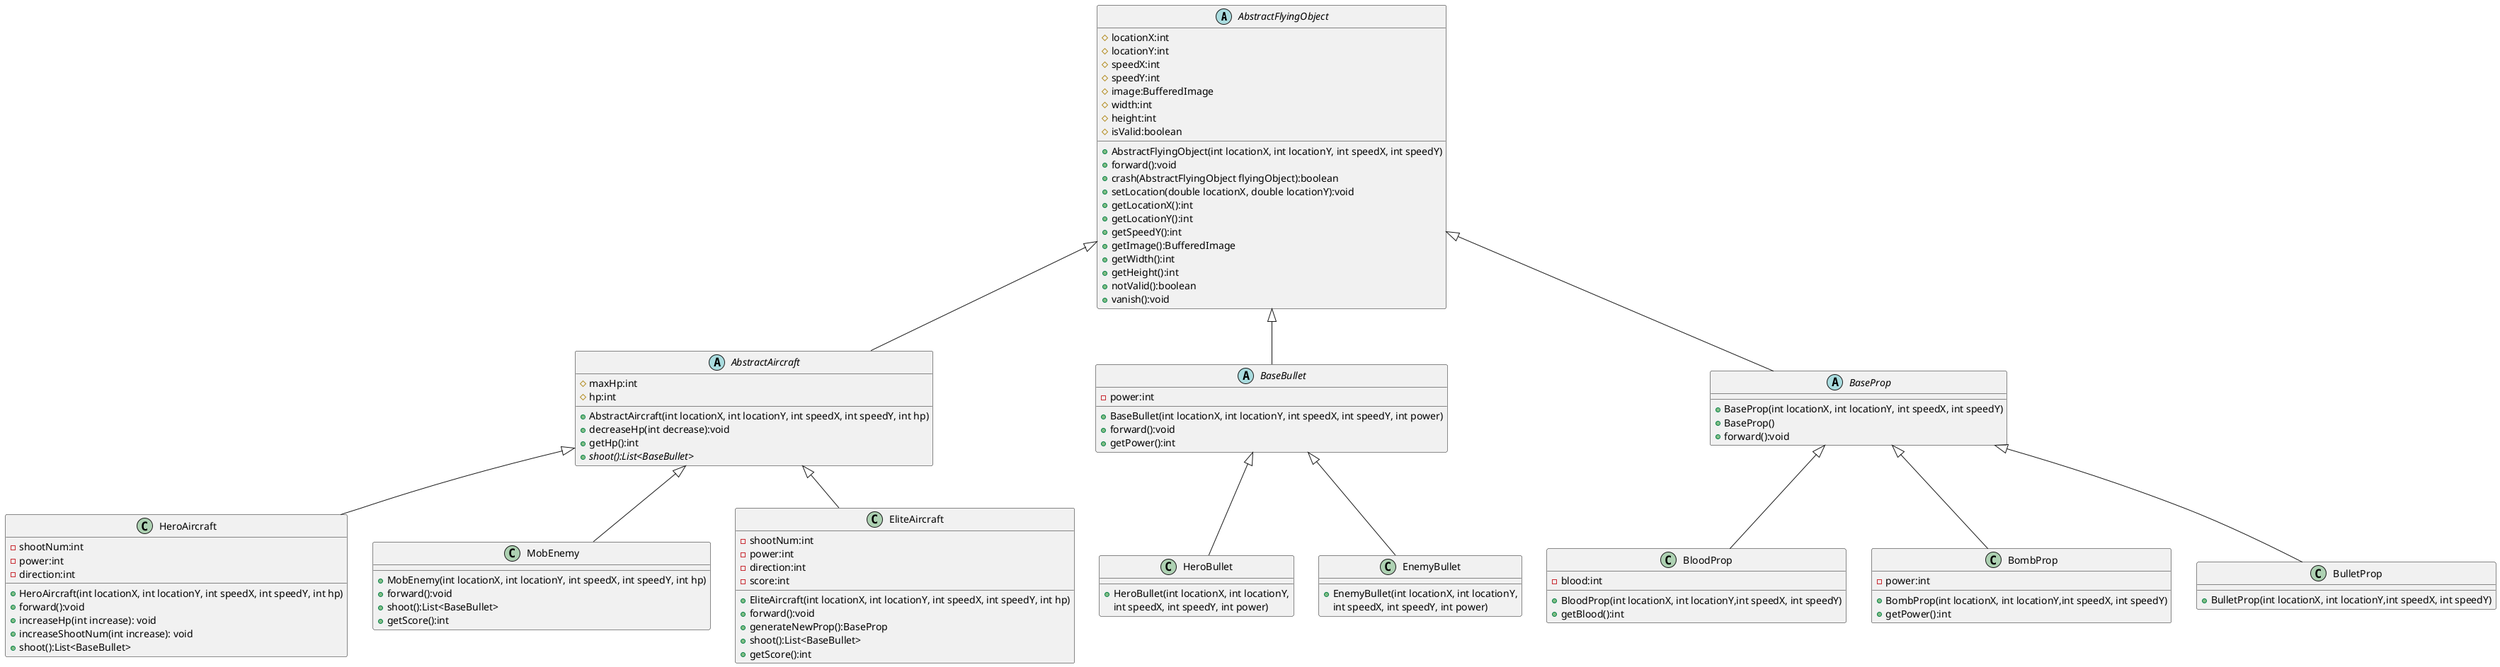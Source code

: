 @startuml
'https://plantuml.com/class-diagram

abstract class AbstractFlyingObject
{
    # locationX:int
    # locationY:int
    # speedX:int
    # speedY:int
    # image:BufferedImage
    # width:int
    # height:int
    # isValid:boolean

    + AbstractFlyingObject(int locationX, int locationY, int speedX, int speedY)
    + forward():void
    + crash(AbstractFlyingObject flyingObject):boolean
    + setLocation(double locationX, double locationY):void
    + getLocationX():int
    + getLocationY():int
    + getSpeedY():int
    + getImage():BufferedImage
    + getWidth():int
    + getHeight():int
    + notValid():boolean
    + vanish():void
}
abstract class AbstractAircraft
{
	# maxHp:int
    # hp:int
    + AbstractAircraft(int locationX, int locationY, int speedX, int speedY, int hp)
    + decreaseHp(int decrease):void
    + getHp():int
    + {abstract} shoot():List<BaseBullet>
 }


class HeroAircraft {
    - shootNum:int
    - power:int
    - direction:int
    + HeroAircraft(int locationX, int locationY, int speedX, int speedY, int hp)
    + forward():void
    + increaseHp(int increase): void
    + increaseShootNum(int increase): void
    + shoot():List<BaseBullet>
}

AbstractAircraft <|-- HeroAircraft

class MobEnemy {
    + MobEnemy(int locationX, int locationY, int speedX, int speedY, int hp)
    + forward():void
    + shoot():List<BaseBullet>
    + getScore():int
}
AbstractAircraft <|-- MobEnemy
class EliteAircraft {
    - shootNum:int
    - power:int
    - direction:int
    - score:int
    + EliteAircraft(int locationX, int locationY, int speedX, int speedY, int hp)
    + forward():void
    + generateNewProp():BaseProp
    + shoot():List<BaseBullet>
    + getScore():int
}
AbstractAircraft <|-- EliteAircraft

abstract class BaseBullet
{
    - power:int
    + BaseBullet(int locationX, int locationY, int speedX, int speedY, int power)
    + forward():void
	+ getPower():int
}

class HeroBullet {
    + HeroBullet(int locationX, int locationY,
     int speedX, int speedY, int power)
}

class EnemyBullet {
    + EnemyBullet(int locationX, int locationY,
     int speedX, int speedY, int power)
}

BaseBullet <|-- HeroBullet
BaseBullet <|-- EnemyBullet

abstract class BaseProp
{
    + BaseProp(int locationX, int locationY, int speedX, int speedY)
    + BaseProp()
    + forward():void
}

class BloodProp {
    - blood:int
    + BloodProp(int locationX, int locationY,int speedX, int speedY)
    + getBlood():int
}
class BombProp {
    - power:int
    + BombProp(int locationX, int locationY,int speedX, int speedY)
    + getPower():int
}
class BulletProp {
    + BulletProp(int locationX, int locationY,int speedX, int speedY)
}


BaseProp <|-- BloodProp
BaseProp <|-- BombProp
BaseProp <|-- BulletProp


AbstractFlyingObject <|-- AbstractAircraft
AbstractFlyingObject <|-- BaseBullet
AbstractFlyingObject <|-- BaseProp

@enduml